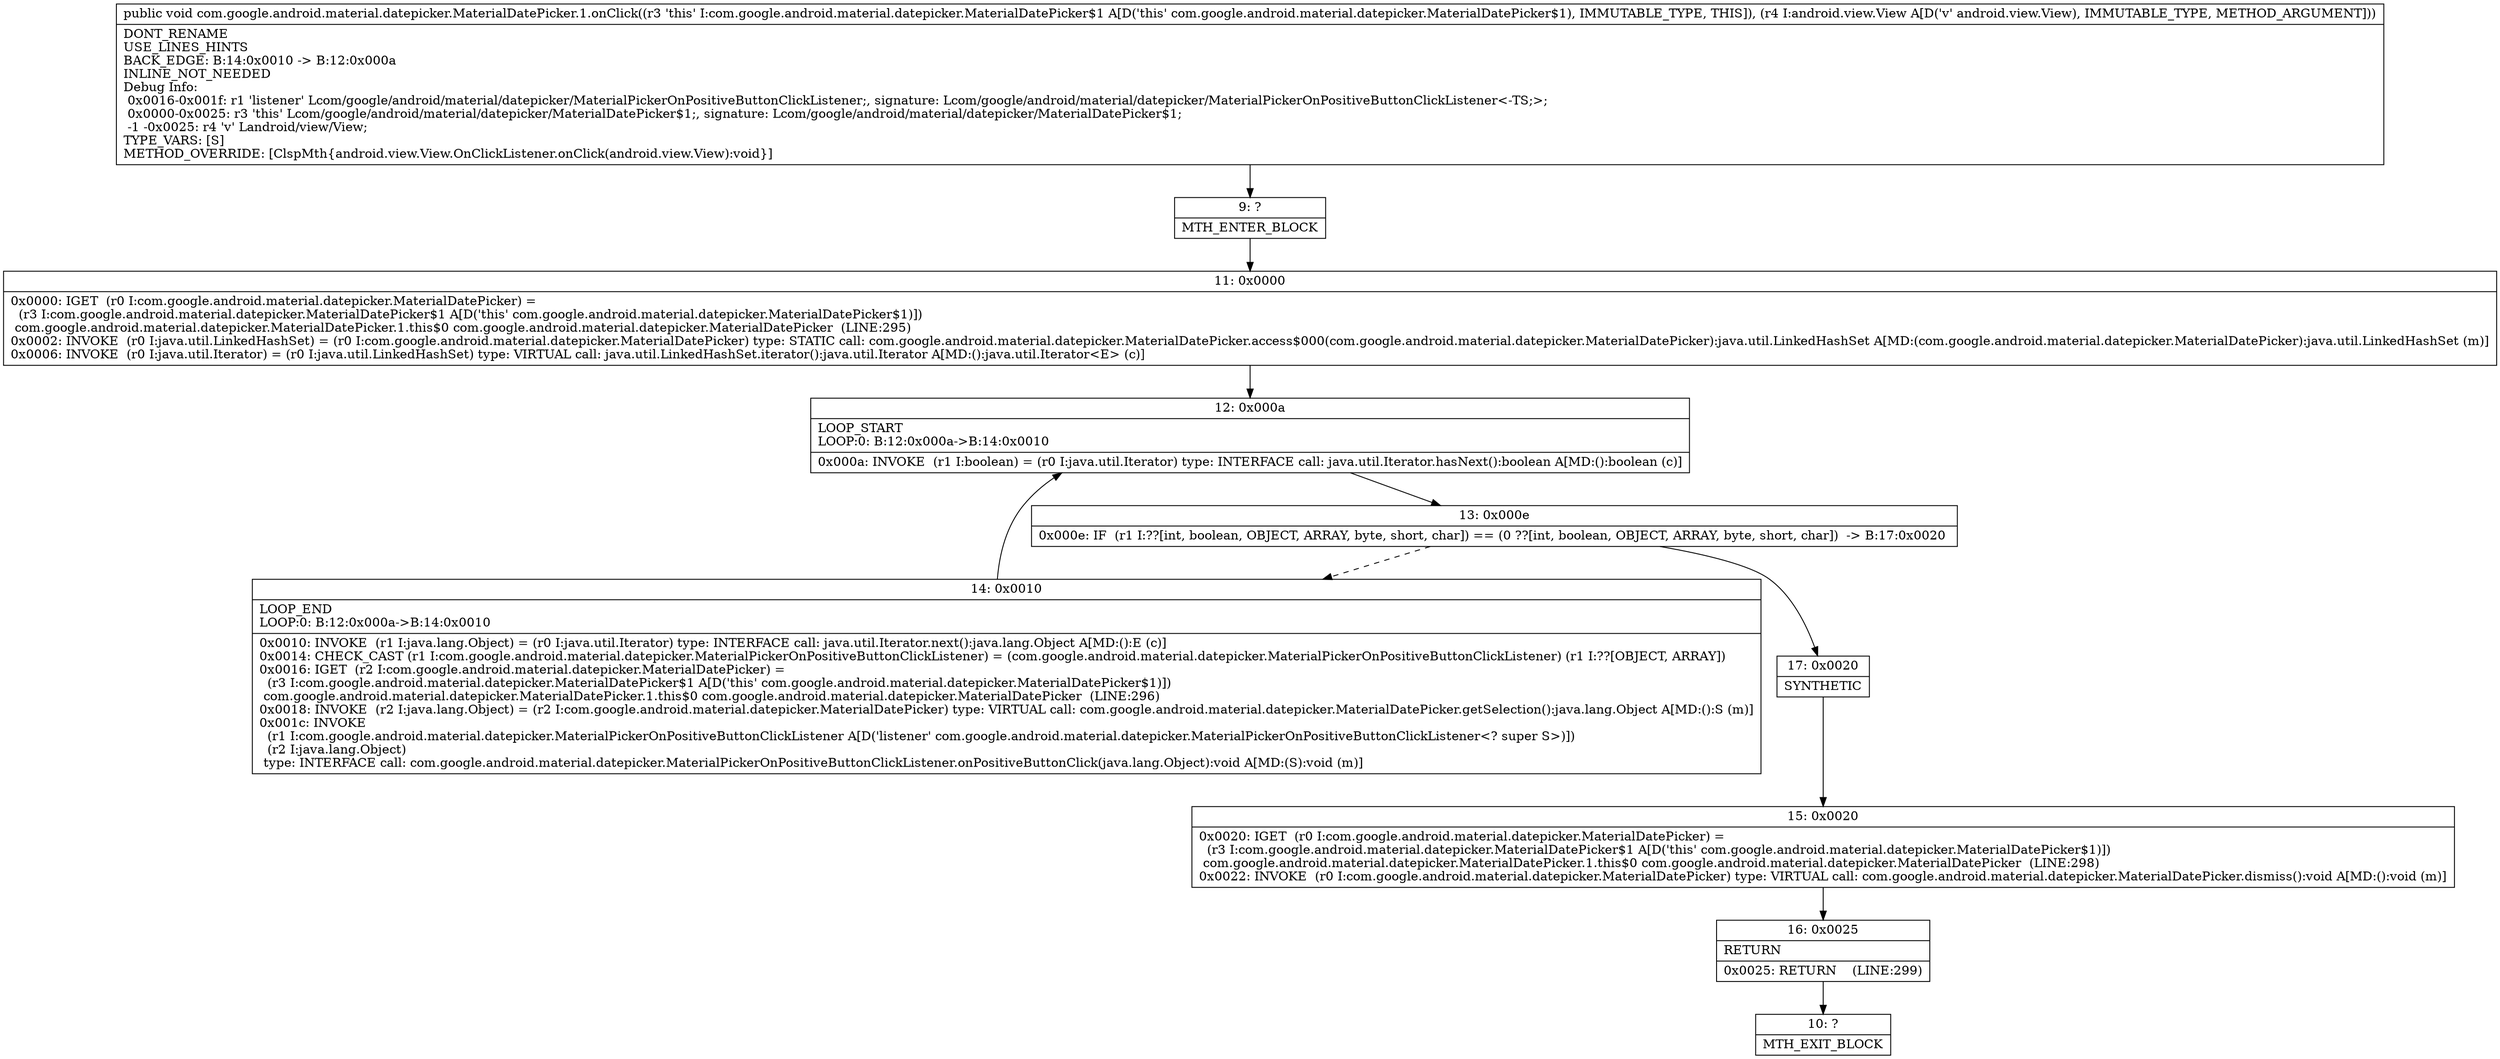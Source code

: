 digraph "CFG forcom.google.android.material.datepicker.MaterialDatePicker.1.onClick(Landroid\/view\/View;)V" {
Node_9 [shape=record,label="{9\:\ ?|MTH_ENTER_BLOCK\l}"];
Node_11 [shape=record,label="{11\:\ 0x0000|0x0000: IGET  (r0 I:com.google.android.material.datepicker.MaterialDatePicker) = \l  (r3 I:com.google.android.material.datepicker.MaterialDatePicker$1 A[D('this' com.google.android.material.datepicker.MaterialDatePicker$1)])\l com.google.android.material.datepicker.MaterialDatePicker.1.this$0 com.google.android.material.datepicker.MaterialDatePicker  (LINE:295)\l0x0002: INVOKE  (r0 I:java.util.LinkedHashSet) = (r0 I:com.google.android.material.datepicker.MaterialDatePicker) type: STATIC call: com.google.android.material.datepicker.MaterialDatePicker.access$000(com.google.android.material.datepicker.MaterialDatePicker):java.util.LinkedHashSet A[MD:(com.google.android.material.datepicker.MaterialDatePicker):java.util.LinkedHashSet (m)]\l0x0006: INVOKE  (r0 I:java.util.Iterator) = (r0 I:java.util.LinkedHashSet) type: VIRTUAL call: java.util.LinkedHashSet.iterator():java.util.Iterator A[MD:():java.util.Iterator\<E\> (c)]\l}"];
Node_12 [shape=record,label="{12\:\ 0x000a|LOOP_START\lLOOP:0: B:12:0x000a\-\>B:14:0x0010\l|0x000a: INVOKE  (r1 I:boolean) = (r0 I:java.util.Iterator) type: INTERFACE call: java.util.Iterator.hasNext():boolean A[MD:():boolean (c)]\l}"];
Node_13 [shape=record,label="{13\:\ 0x000e|0x000e: IF  (r1 I:??[int, boolean, OBJECT, ARRAY, byte, short, char]) == (0 ??[int, boolean, OBJECT, ARRAY, byte, short, char])  \-\> B:17:0x0020 \l}"];
Node_14 [shape=record,label="{14\:\ 0x0010|LOOP_END\lLOOP:0: B:12:0x000a\-\>B:14:0x0010\l|0x0010: INVOKE  (r1 I:java.lang.Object) = (r0 I:java.util.Iterator) type: INTERFACE call: java.util.Iterator.next():java.lang.Object A[MD:():E (c)]\l0x0014: CHECK_CAST (r1 I:com.google.android.material.datepicker.MaterialPickerOnPositiveButtonClickListener) = (com.google.android.material.datepicker.MaterialPickerOnPositiveButtonClickListener) (r1 I:??[OBJECT, ARRAY]) \l0x0016: IGET  (r2 I:com.google.android.material.datepicker.MaterialDatePicker) = \l  (r3 I:com.google.android.material.datepicker.MaterialDatePicker$1 A[D('this' com.google.android.material.datepicker.MaterialDatePicker$1)])\l com.google.android.material.datepicker.MaterialDatePicker.1.this$0 com.google.android.material.datepicker.MaterialDatePicker  (LINE:296)\l0x0018: INVOKE  (r2 I:java.lang.Object) = (r2 I:com.google.android.material.datepicker.MaterialDatePicker) type: VIRTUAL call: com.google.android.material.datepicker.MaterialDatePicker.getSelection():java.lang.Object A[MD:():S (m)]\l0x001c: INVOKE  \l  (r1 I:com.google.android.material.datepicker.MaterialPickerOnPositiveButtonClickListener A[D('listener' com.google.android.material.datepicker.MaterialPickerOnPositiveButtonClickListener\<? super S\>)])\l  (r2 I:java.lang.Object)\l type: INTERFACE call: com.google.android.material.datepicker.MaterialPickerOnPositiveButtonClickListener.onPositiveButtonClick(java.lang.Object):void A[MD:(S):void (m)]\l}"];
Node_17 [shape=record,label="{17\:\ 0x0020|SYNTHETIC\l}"];
Node_15 [shape=record,label="{15\:\ 0x0020|0x0020: IGET  (r0 I:com.google.android.material.datepicker.MaterialDatePicker) = \l  (r3 I:com.google.android.material.datepicker.MaterialDatePicker$1 A[D('this' com.google.android.material.datepicker.MaterialDatePicker$1)])\l com.google.android.material.datepicker.MaterialDatePicker.1.this$0 com.google.android.material.datepicker.MaterialDatePicker  (LINE:298)\l0x0022: INVOKE  (r0 I:com.google.android.material.datepicker.MaterialDatePicker) type: VIRTUAL call: com.google.android.material.datepicker.MaterialDatePicker.dismiss():void A[MD:():void (m)]\l}"];
Node_16 [shape=record,label="{16\:\ 0x0025|RETURN\l|0x0025: RETURN    (LINE:299)\l}"];
Node_10 [shape=record,label="{10\:\ ?|MTH_EXIT_BLOCK\l}"];
MethodNode[shape=record,label="{public void com.google.android.material.datepicker.MaterialDatePicker.1.onClick((r3 'this' I:com.google.android.material.datepicker.MaterialDatePicker$1 A[D('this' com.google.android.material.datepicker.MaterialDatePicker$1), IMMUTABLE_TYPE, THIS]), (r4 I:android.view.View A[D('v' android.view.View), IMMUTABLE_TYPE, METHOD_ARGUMENT]))  | DONT_RENAME\lUSE_LINES_HINTS\lBACK_EDGE: B:14:0x0010 \-\> B:12:0x000a\lINLINE_NOT_NEEDED\lDebug Info:\l  0x0016\-0x001f: r1 'listener' Lcom\/google\/android\/material\/datepicker\/MaterialPickerOnPositiveButtonClickListener;, signature: Lcom\/google\/android\/material\/datepicker\/MaterialPickerOnPositiveButtonClickListener\<\-TS;\>;\l  0x0000\-0x0025: r3 'this' Lcom\/google\/android\/material\/datepicker\/MaterialDatePicker$1;, signature: Lcom\/google\/android\/material\/datepicker\/MaterialDatePicker$1;\l  \-1 \-0x0025: r4 'v' Landroid\/view\/View;\lTYPE_VARS: [S]\lMETHOD_OVERRIDE: [ClspMth\{android.view.View.OnClickListener.onClick(android.view.View):void\}]\l}"];
MethodNode -> Node_9;Node_9 -> Node_11;
Node_11 -> Node_12;
Node_12 -> Node_13;
Node_13 -> Node_14[style=dashed];
Node_13 -> Node_17;
Node_14 -> Node_12;
Node_17 -> Node_15;
Node_15 -> Node_16;
Node_16 -> Node_10;
}


